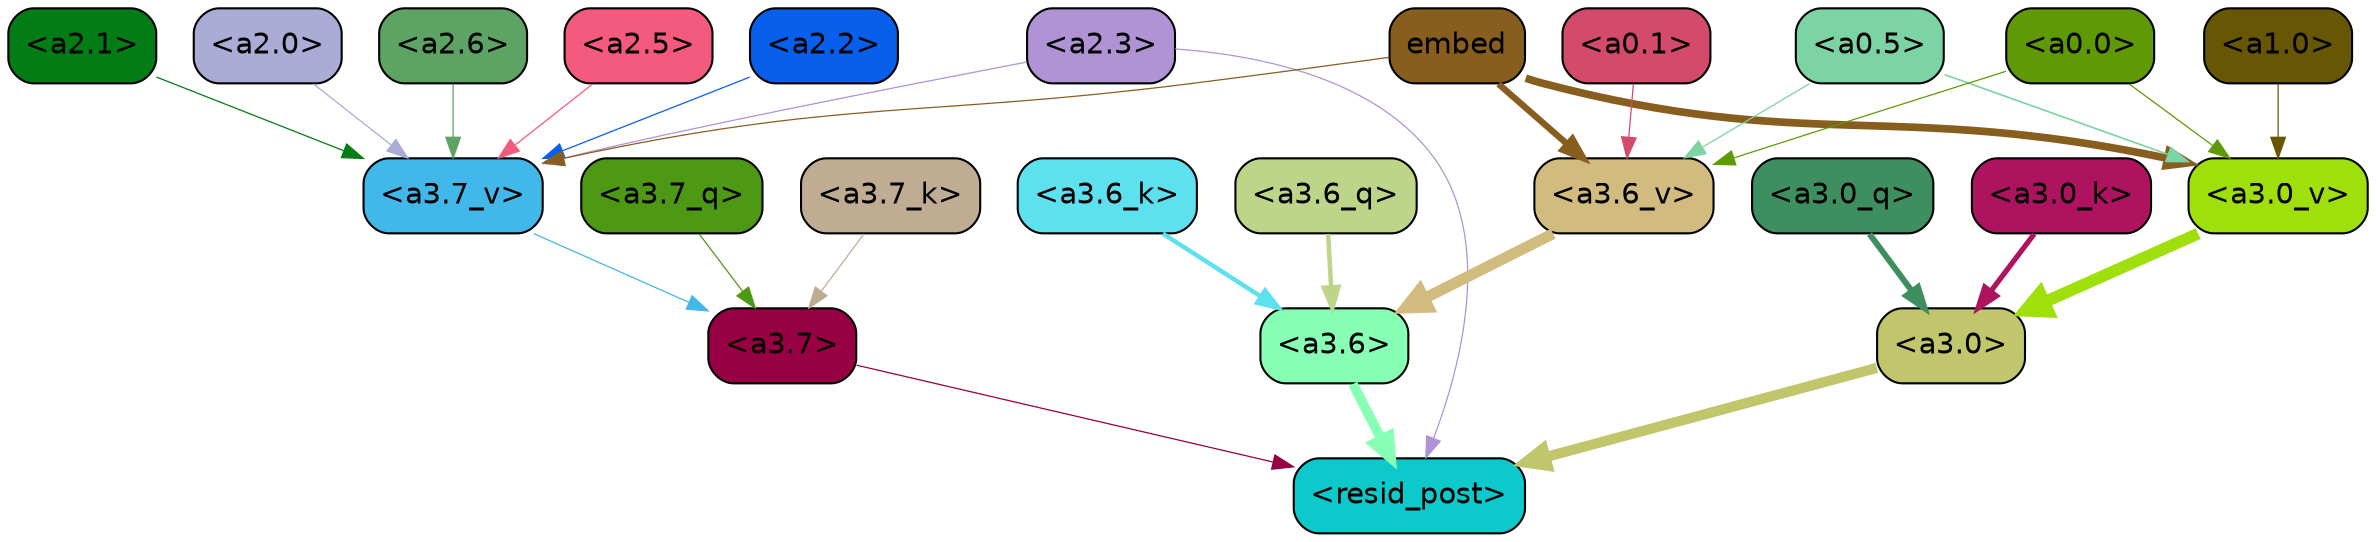 strict digraph "" {
	graph [bgcolor=transparent,
		layout=dot,
		overlap=false,
		splines=true
	];
	"<a3.7>"	[color=black,
		fillcolor="#970042",
		fontname=Helvetica,
		shape=box,
		style="filled, rounded"];
	"<resid_post>"	[color=black,
		fillcolor="#0dc9cb",
		fontname=Helvetica,
		shape=box,
		style="filled, rounded"];
	"<a3.7>" -> "<resid_post>"	[color="#970042",
		penwidth=0.6];
	"<a3.6>"	[color=black,
		fillcolor="#87ffb4",
		fontname=Helvetica,
		shape=box,
		style="filled, rounded"];
	"<a3.6>" -> "<resid_post>"	[color="#87ffb4",
		penwidth=4.7534414529800415];
	"<a3.0>"	[color=black,
		fillcolor="#c1c56b",
		fontname=Helvetica,
		shape=box,
		style="filled, rounded"];
	"<a3.0>" -> "<resid_post>"	[color="#c1c56b",
		penwidth=4.898576855659485];
	"<a2.3>"	[color=black,
		fillcolor="#af93d5",
		fontname=Helvetica,
		shape=box,
		style="filled, rounded"];
	"<a2.3>" -> "<resid_post>"	[color="#af93d5",
		penwidth=0.6];
	"<a3.7_v>"	[color=black,
		fillcolor="#42b7e9",
		fontname=Helvetica,
		shape=box,
		style="filled, rounded"];
	"<a2.3>" -> "<a3.7_v>"	[color="#af93d5",
		penwidth=0.6];
	"<a3.7_q>"	[color=black,
		fillcolor="#4e9913",
		fontname=Helvetica,
		shape=box,
		style="filled, rounded"];
	"<a3.7_q>" -> "<a3.7>"	[color="#4e9913",
		penwidth=0.6];
	"<a3.6_q>"	[color=black,
		fillcolor="#bcd589",
		fontname=Helvetica,
		shape=box,
		style="filled, rounded"];
	"<a3.6_q>" -> "<a3.6>"	[color="#bcd589",
		penwidth=2.160832464694977];
	"<a3.0_q>"	[color=black,
		fillcolor="#3d8f5f",
		fontname=Helvetica,
		shape=box,
		style="filled, rounded"];
	"<a3.0_q>" -> "<a3.0>"	[color="#3d8f5f",
		penwidth=2.870753765106201];
	"<a3.7_k>"	[color=black,
		fillcolor="#c0ac92",
		fontname=Helvetica,
		shape=box,
		style="filled, rounded"];
	"<a3.7_k>" -> "<a3.7>"	[color="#c0ac92",
		penwidth=0.6];
	"<a3.6_k>"	[color=black,
		fillcolor="#5ee1ef",
		fontname=Helvetica,
		shape=box,
		style="filled, rounded"];
	"<a3.6_k>" -> "<a3.6>"	[color="#5ee1ef",
		penwidth=2.13908451795578];
	"<a3.0_k>"	[color=black,
		fillcolor="#ad135f",
		fontname=Helvetica,
		shape=box,
		style="filled, rounded"];
	"<a3.0_k>" -> "<a3.0>"	[color="#ad135f",
		penwidth=2.520303964614868];
	"<a3.7_v>" -> "<a3.7>"	[color="#42b7e9",
		penwidth=0.6];
	"<a3.6_v>"	[color=black,
		fillcolor="#d2bb7e",
		fontname=Helvetica,
		shape=box,
		style="filled, rounded"];
	"<a3.6_v>" -> "<a3.6>"	[color="#d2bb7e",
		penwidth=5.297133803367615];
	"<a3.0_v>"	[color=black,
		fillcolor="#9fe00c",
		fontname=Helvetica,
		shape=box,
		style="filled, rounded"];
	"<a3.0_v>" -> "<a3.0>"	[color="#9fe00c",
		penwidth=5.680712580680847];
	"<a2.6>"	[color=black,
		fillcolor="#5ca364",
		fontname=Helvetica,
		shape=box,
		style="filled, rounded"];
	"<a2.6>" -> "<a3.7_v>"	[color="#5ca364",
		penwidth=0.6];
	"<a2.5>"	[color=black,
		fillcolor="#f45a7e",
		fontname=Helvetica,
		shape=box,
		style="filled, rounded"];
	"<a2.5>" -> "<a3.7_v>"	[color="#f45a7e",
		penwidth=0.6];
	"<a2.2>"	[color=black,
		fillcolor="#085feb",
		fontname=Helvetica,
		shape=box,
		style="filled, rounded"];
	"<a2.2>" -> "<a3.7_v>"	[color="#085feb",
		penwidth=0.6];
	"<a2.1>"	[color=black,
		fillcolor="#027c15",
		fontname=Helvetica,
		shape=box,
		style="filled, rounded"];
	"<a2.1>" -> "<a3.7_v>"	[color="#027c15",
		penwidth=0.6];
	"<a2.0>"	[color=black,
		fillcolor="#aaacd6",
		fontname=Helvetica,
		shape=box,
		style="filled, rounded"];
	"<a2.0>" -> "<a3.7_v>"	[color="#aaacd6",
		penwidth=0.6];
	embed	[color=black,
		fillcolor="#875e1d",
		fontname=Helvetica,
		shape=box,
		style="filled, rounded"];
	embed -> "<a3.7_v>"	[color="#875e1d",
		penwidth=0.6];
	embed -> "<a3.6_v>"	[color="#875e1d",
		penwidth=3.067279100418091];
	embed -> "<a3.0_v>"	[color="#875e1d",
		penwidth=3.6927278637886047];
	"<a0.5>"	[color=black,
		fillcolor="#7cd3a3",
		fontname=Helvetica,
		shape=box,
		style="filled, rounded"];
	"<a0.5>" -> "<a3.6_v>"	[color="#7cd3a3",
		penwidth=0.6];
	"<a0.5>" -> "<a3.0_v>"	[color="#7cd3a3",
		penwidth=0.8028683364391327];
	"<a0.1>"	[color=black,
		fillcolor="#d34a6a",
		fontname=Helvetica,
		shape=box,
		style="filled, rounded"];
	"<a0.1>" -> "<a3.6_v>"	[color="#d34a6a",
		penwidth=0.6];
	"<a0.0>"	[color=black,
		fillcolor="#5f9906",
		fontname=Helvetica,
		shape=box,
		style="filled, rounded"];
	"<a0.0>" -> "<a3.6_v>"	[color="#5f9906",
		penwidth=0.6];
	"<a0.0>" -> "<a3.0_v>"	[color="#5f9906",
		penwidth=0.6];
	"<a1.0>"	[color=black,
		fillcolor="#675604",
		fontname=Helvetica,
		shape=box,
		style="filled, rounded"];
	"<a1.0>" -> "<a3.0_v>"	[color="#675604",
		penwidth=0.6];
}
